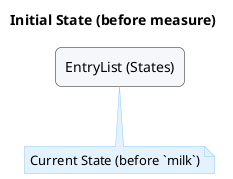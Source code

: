 @startuml
' ===== Initial State (before measure) =====
title Initial State (before measure)

skinparam shadowing false
skinparam defaultFontName Arial
skinparam rectangle {
  RoundCorner 12
  FontSize 14
}
skinparam note {
  BackgroundColor #E3F2FD
  BorderColor #90CAF9
  RoundCorner 12
}

rectangle "EntryList (States)" as EL #F5F7FA {
  ' empty before adding a measurement
}

' show "current state" pointer
note as CS #E3F2FD
Current State (before `milk`)
end note
CS -up-> EL

@enduml